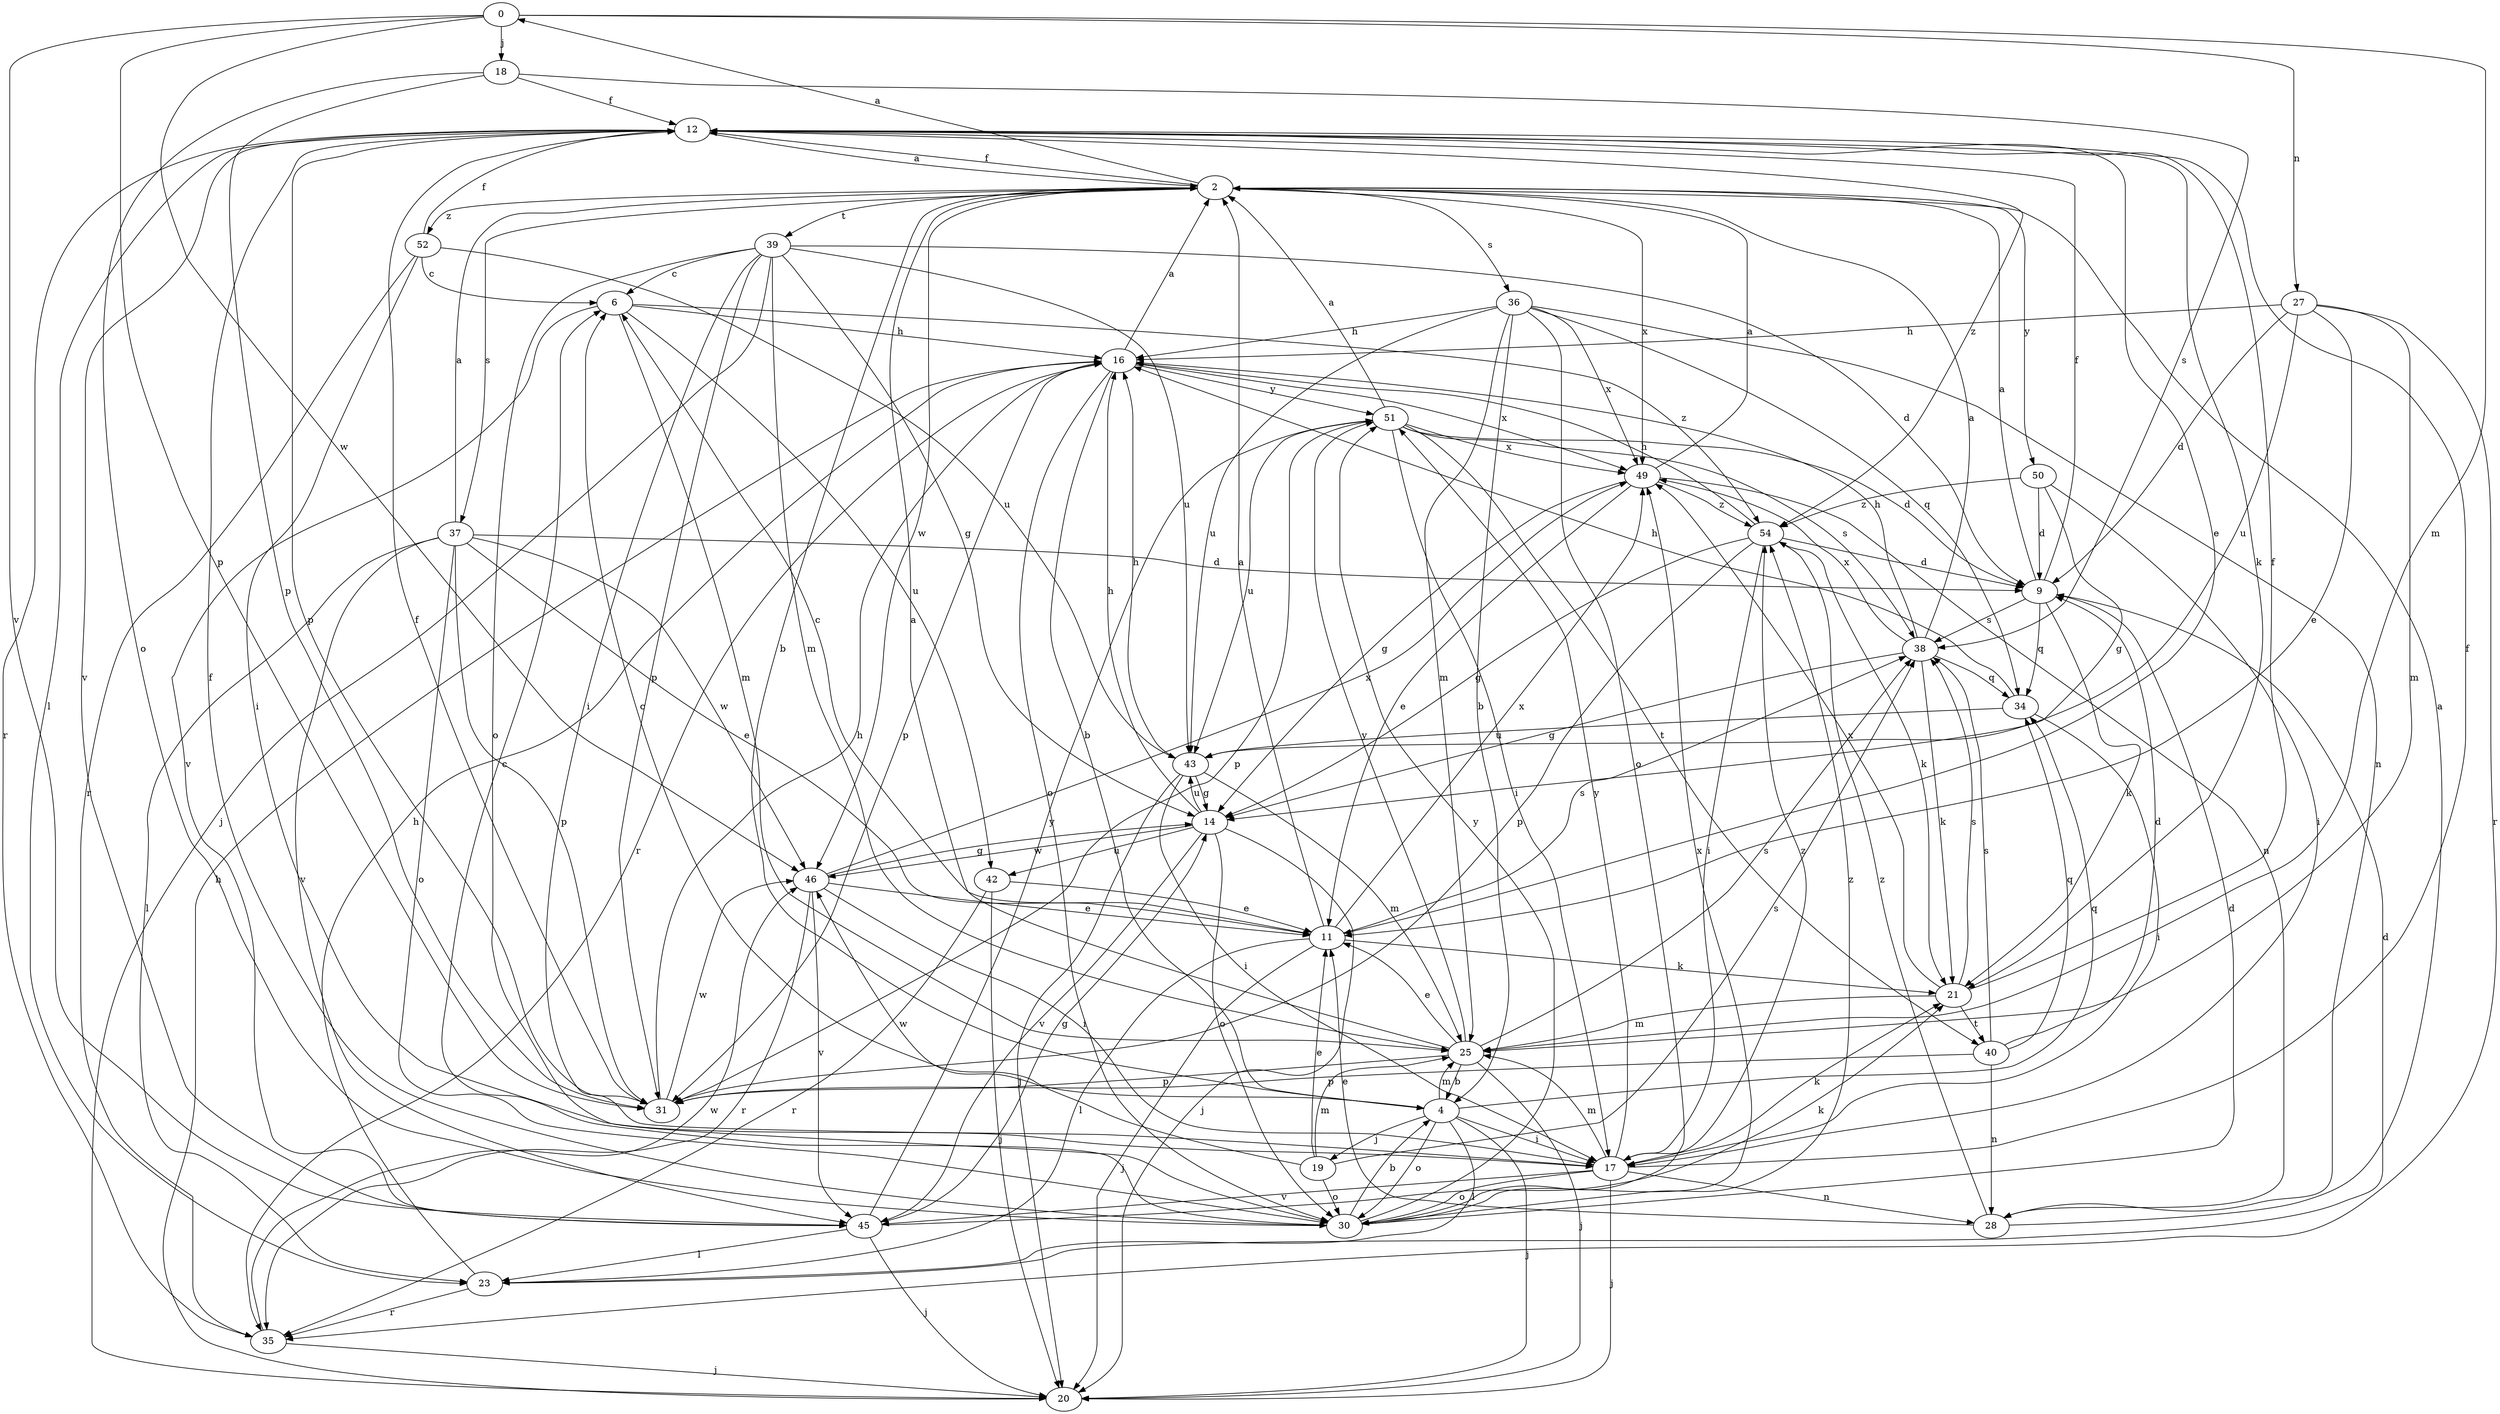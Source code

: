 strict digraph  {
0;
2;
4;
6;
9;
11;
12;
14;
16;
17;
18;
19;
20;
21;
23;
25;
27;
28;
30;
31;
34;
35;
36;
37;
38;
39;
40;
42;
43;
45;
46;
49;
50;
51;
52;
54;
0 -> 18  [label=j];
0 -> 25  [label=m];
0 -> 27  [label=n];
0 -> 31  [label=p];
0 -> 45  [label=v];
0 -> 46  [label=w];
2 -> 0  [label=a];
2 -> 4  [label=b];
2 -> 12  [label=f];
2 -> 36  [label=s];
2 -> 37  [label=s];
2 -> 39  [label=t];
2 -> 46  [label=w];
2 -> 49  [label=x];
2 -> 50  [label=y];
2 -> 52  [label=z];
4 -> 6  [label=c];
4 -> 17  [label=i];
4 -> 19  [label=j];
4 -> 20  [label=j];
4 -> 23  [label=l];
4 -> 25  [label=m];
4 -> 30  [label=o];
4 -> 34  [label=q];
6 -> 16  [label=h];
6 -> 25  [label=m];
6 -> 42  [label=u];
6 -> 45  [label=v];
6 -> 54  [label=z];
9 -> 2  [label=a];
9 -> 12  [label=f];
9 -> 21  [label=k];
9 -> 34  [label=q];
9 -> 38  [label=s];
11 -> 2  [label=a];
11 -> 6  [label=c];
11 -> 20  [label=j];
11 -> 21  [label=k];
11 -> 23  [label=l];
11 -> 38  [label=s];
11 -> 49  [label=x];
12 -> 2  [label=a];
12 -> 11  [label=e];
12 -> 21  [label=k];
12 -> 23  [label=l];
12 -> 31  [label=p];
12 -> 35  [label=r];
12 -> 45  [label=v];
12 -> 54  [label=z];
14 -> 16  [label=h];
14 -> 20  [label=j];
14 -> 30  [label=o];
14 -> 42  [label=u];
14 -> 43  [label=u];
14 -> 45  [label=v];
14 -> 46  [label=w];
16 -> 2  [label=a];
16 -> 4  [label=b];
16 -> 30  [label=o];
16 -> 31  [label=p];
16 -> 35  [label=r];
16 -> 49  [label=x];
16 -> 51  [label=y];
17 -> 12  [label=f];
17 -> 20  [label=j];
17 -> 21  [label=k];
17 -> 25  [label=m];
17 -> 28  [label=n];
17 -> 30  [label=o];
17 -> 45  [label=v];
17 -> 51  [label=y];
17 -> 54  [label=z];
18 -> 12  [label=f];
18 -> 30  [label=o];
18 -> 31  [label=p];
18 -> 38  [label=s];
19 -> 11  [label=e];
19 -> 25  [label=m];
19 -> 30  [label=o];
19 -> 38  [label=s];
19 -> 46  [label=w];
20 -> 16  [label=h];
21 -> 12  [label=f];
21 -> 25  [label=m];
21 -> 38  [label=s];
21 -> 40  [label=t];
21 -> 49  [label=x];
23 -> 9  [label=d];
23 -> 16  [label=h];
23 -> 35  [label=r];
25 -> 2  [label=a];
25 -> 4  [label=b];
25 -> 11  [label=e];
25 -> 20  [label=j];
25 -> 31  [label=p];
25 -> 38  [label=s];
25 -> 51  [label=y];
27 -> 9  [label=d];
27 -> 11  [label=e];
27 -> 16  [label=h];
27 -> 25  [label=m];
27 -> 35  [label=r];
27 -> 43  [label=u];
28 -> 2  [label=a];
28 -> 11  [label=e];
28 -> 54  [label=z];
30 -> 4  [label=b];
30 -> 6  [label=c];
30 -> 9  [label=d];
30 -> 12  [label=f];
30 -> 49  [label=x];
30 -> 51  [label=y];
30 -> 54  [label=z];
31 -> 12  [label=f];
31 -> 16  [label=h];
31 -> 46  [label=w];
34 -> 16  [label=h];
34 -> 17  [label=i];
34 -> 43  [label=u];
35 -> 20  [label=j];
35 -> 46  [label=w];
36 -> 4  [label=b];
36 -> 16  [label=h];
36 -> 25  [label=m];
36 -> 28  [label=n];
36 -> 30  [label=o];
36 -> 34  [label=q];
36 -> 43  [label=u];
36 -> 49  [label=x];
37 -> 2  [label=a];
37 -> 9  [label=d];
37 -> 11  [label=e];
37 -> 23  [label=l];
37 -> 30  [label=o];
37 -> 31  [label=p];
37 -> 45  [label=v];
37 -> 46  [label=w];
38 -> 2  [label=a];
38 -> 14  [label=g];
38 -> 16  [label=h];
38 -> 21  [label=k];
38 -> 34  [label=q];
38 -> 49  [label=x];
39 -> 6  [label=c];
39 -> 9  [label=d];
39 -> 14  [label=g];
39 -> 17  [label=i];
39 -> 20  [label=j];
39 -> 25  [label=m];
39 -> 30  [label=o];
39 -> 31  [label=p];
39 -> 43  [label=u];
40 -> 9  [label=d];
40 -> 28  [label=n];
40 -> 31  [label=p];
40 -> 34  [label=q];
40 -> 38  [label=s];
42 -> 11  [label=e];
42 -> 20  [label=j];
42 -> 35  [label=r];
43 -> 14  [label=g];
43 -> 16  [label=h];
43 -> 17  [label=i];
43 -> 20  [label=j];
43 -> 25  [label=m];
45 -> 14  [label=g];
45 -> 20  [label=j];
45 -> 21  [label=k];
45 -> 23  [label=l];
45 -> 51  [label=y];
46 -> 11  [label=e];
46 -> 14  [label=g];
46 -> 17  [label=i];
46 -> 35  [label=r];
46 -> 45  [label=v];
46 -> 49  [label=x];
49 -> 2  [label=a];
49 -> 11  [label=e];
49 -> 14  [label=g];
49 -> 28  [label=n];
49 -> 54  [label=z];
50 -> 9  [label=d];
50 -> 14  [label=g];
50 -> 17  [label=i];
50 -> 54  [label=z];
51 -> 2  [label=a];
51 -> 9  [label=d];
51 -> 17  [label=i];
51 -> 31  [label=p];
51 -> 38  [label=s];
51 -> 40  [label=t];
51 -> 43  [label=u];
51 -> 49  [label=x];
52 -> 6  [label=c];
52 -> 12  [label=f];
52 -> 17  [label=i];
52 -> 35  [label=r];
52 -> 43  [label=u];
54 -> 9  [label=d];
54 -> 14  [label=g];
54 -> 16  [label=h];
54 -> 17  [label=i];
54 -> 21  [label=k];
54 -> 31  [label=p];
}
